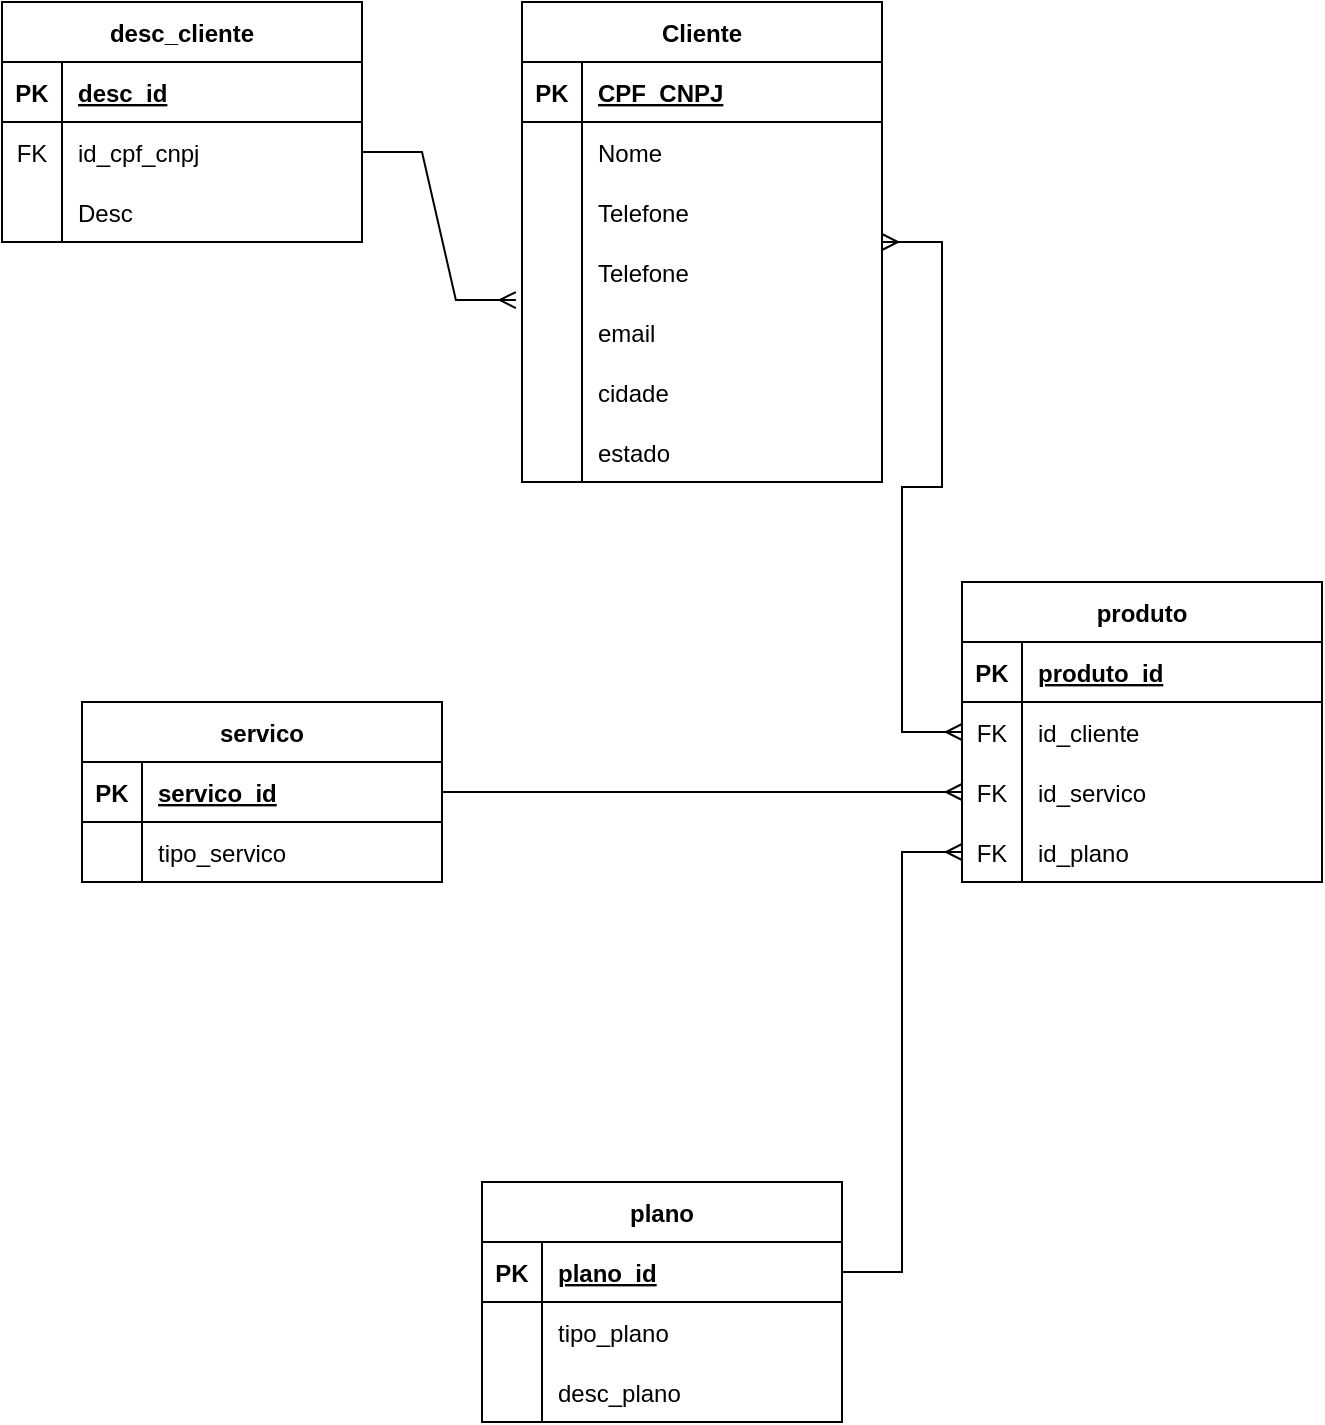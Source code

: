 <mxfile version="20.8.20"><diagram name="Página-1" id="jfplQ-gydg1btetuxVoD"><mxGraphModel dx="1434" dy="754" grid="1" gridSize="10" guides="1" tooltips="1" connect="1" arrows="1" fold="1" page="1" pageScale="1" pageWidth="827" pageHeight="1169" math="0" shadow="0"><root><mxCell id="0"/><mxCell id="1" parent="0"/><mxCell id="e__JG1zTsJ6r4MX78tlT-8" value="Cliente" style="shape=table;startSize=30;container=1;collapsible=1;childLayout=tableLayout;fixedRows=1;rowLines=0;fontStyle=1;align=center;resizeLast=1;" vertex="1" parent="1"><mxGeometry x="320" y="130" width="180" height="240" as="geometry"/></mxCell><mxCell id="e__JG1zTsJ6r4MX78tlT-9" value="" style="shape=tableRow;horizontal=0;startSize=0;swimlaneHead=0;swimlaneBody=0;fillColor=none;collapsible=0;dropTarget=0;points=[[0,0.5],[1,0.5]];portConstraint=eastwest;top=0;left=0;right=0;bottom=1;" vertex="1" parent="e__JG1zTsJ6r4MX78tlT-8"><mxGeometry y="30" width="180" height="30" as="geometry"/></mxCell><mxCell id="e__JG1zTsJ6r4MX78tlT-10" value="PK" style="shape=partialRectangle;connectable=0;fillColor=none;top=0;left=0;bottom=0;right=0;fontStyle=1;overflow=hidden;" vertex="1" parent="e__JG1zTsJ6r4MX78tlT-9"><mxGeometry width="30" height="30" as="geometry"><mxRectangle width="30" height="30" as="alternateBounds"/></mxGeometry></mxCell><mxCell id="e__JG1zTsJ6r4MX78tlT-11" value="CPF_CNPJ" style="shape=partialRectangle;connectable=0;fillColor=none;top=0;left=0;bottom=0;right=0;align=left;spacingLeft=6;fontStyle=5;overflow=hidden;" vertex="1" parent="e__JG1zTsJ6r4MX78tlT-9"><mxGeometry x="30" width="150" height="30" as="geometry"><mxRectangle width="150" height="30" as="alternateBounds"/></mxGeometry></mxCell><mxCell id="e__JG1zTsJ6r4MX78tlT-12" value="" style="shape=tableRow;horizontal=0;startSize=0;swimlaneHead=0;swimlaneBody=0;fillColor=none;collapsible=0;dropTarget=0;points=[[0,0.5],[1,0.5]];portConstraint=eastwest;top=0;left=0;right=0;bottom=0;" vertex="1" parent="e__JG1zTsJ6r4MX78tlT-8"><mxGeometry y="60" width="180" height="30" as="geometry"/></mxCell><mxCell id="e__JG1zTsJ6r4MX78tlT-13" value="" style="shape=partialRectangle;connectable=0;fillColor=none;top=0;left=0;bottom=0;right=0;editable=1;overflow=hidden;" vertex="1" parent="e__JG1zTsJ6r4MX78tlT-12"><mxGeometry width="30" height="30" as="geometry"><mxRectangle width="30" height="30" as="alternateBounds"/></mxGeometry></mxCell><mxCell id="e__JG1zTsJ6r4MX78tlT-14" value="Nome" style="shape=partialRectangle;connectable=0;fillColor=none;top=0;left=0;bottom=0;right=0;align=left;spacingLeft=6;overflow=hidden;" vertex="1" parent="e__JG1zTsJ6r4MX78tlT-12"><mxGeometry x="30" width="150" height="30" as="geometry"><mxRectangle width="150" height="30" as="alternateBounds"/></mxGeometry></mxCell><mxCell id="e__JG1zTsJ6r4MX78tlT-97" value="" style="shape=tableRow;horizontal=0;startSize=0;swimlaneHead=0;swimlaneBody=0;fillColor=none;collapsible=0;dropTarget=0;points=[[0,0.5],[1,0.5]];portConstraint=eastwest;top=0;left=0;right=0;bottom=0;" vertex="1" parent="e__JG1zTsJ6r4MX78tlT-8"><mxGeometry y="90" width="180" height="30" as="geometry"/></mxCell><mxCell id="e__JG1zTsJ6r4MX78tlT-98" value="" style="shape=partialRectangle;connectable=0;fillColor=none;top=0;left=0;bottom=0;right=0;editable=1;overflow=hidden;" vertex="1" parent="e__JG1zTsJ6r4MX78tlT-97"><mxGeometry width="30" height="30" as="geometry"><mxRectangle width="30" height="30" as="alternateBounds"/></mxGeometry></mxCell><mxCell id="e__JG1zTsJ6r4MX78tlT-99" value="Telefone" style="shape=partialRectangle;connectable=0;fillColor=none;top=0;left=0;bottom=0;right=0;align=left;spacingLeft=6;overflow=hidden;" vertex="1" parent="e__JG1zTsJ6r4MX78tlT-97"><mxGeometry x="30" width="150" height="30" as="geometry"><mxRectangle width="150" height="30" as="alternateBounds"/></mxGeometry></mxCell><mxCell id="e__JG1zTsJ6r4MX78tlT-15" value="" style="shape=tableRow;horizontal=0;startSize=0;swimlaneHead=0;swimlaneBody=0;fillColor=none;collapsible=0;dropTarget=0;points=[[0,0.5],[1,0.5]];portConstraint=eastwest;top=0;left=0;right=0;bottom=0;" vertex="1" parent="e__JG1zTsJ6r4MX78tlT-8"><mxGeometry y="120" width="180" height="30" as="geometry"/></mxCell><mxCell id="e__JG1zTsJ6r4MX78tlT-16" value="" style="shape=partialRectangle;connectable=0;fillColor=none;top=0;left=0;bottom=0;right=0;editable=1;overflow=hidden;" vertex="1" parent="e__JG1zTsJ6r4MX78tlT-15"><mxGeometry width="30" height="30" as="geometry"><mxRectangle width="30" height="30" as="alternateBounds"/></mxGeometry></mxCell><mxCell id="e__JG1zTsJ6r4MX78tlT-17" value="Telefone" style="shape=partialRectangle;connectable=0;fillColor=none;top=0;left=0;bottom=0;right=0;align=left;spacingLeft=6;overflow=hidden;" vertex="1" parent="e__JG1zTsJ6r4MX78tlT-15"><mxGeometry x="30" width="150" height="30" as="geometry"><mxRectangle width="150" height="30" as="alternateBounds"/></mxGeometry></mxCell><mxCell id="e__JG1zTsJ6r4MX78tlT-29" value="" style="shape=tableRow;horizontal=0;startSize=0;swimlaneHead=0;swimlaneBody=0;fillColor=none;collapsible=0;dropTarget=0;points=[[0,0.5],[1,0.5]];portConstraint=eastwest;top=0;left=0;right=0;bottom=0;" vertex="1" parent="e__JG1zTsJ6r4MX78tlT-8"><mxGeometry y="150" width="180" height="30" as="geometry"/></mxCell><mxCell id="e__JG1zTsJ6r4MX78tlT-30" value="" style="shape=partialRectangle;connectable=0;fillColor=none;top=0;left=0;bottom=0;right=0;editable=1;overflow=hidden;" vertex="1" parent="e__JG1zTsJ6r4MX78tlT-29"><mxGeometry width="30" height="30" as="geometry"><mxRectangle width="30" height="30" as="alternateBounds"/></mxGeometry></mxCell><mxCell id="e__JG1zTsJ6r4MX78tlT-31" value="email    " style="shape=partialRectangle;connectable=0;fillColor=none;top=0;left=0;bottom=0;right=0;align=left;spacingLeft=6;overflow=hidden;" vertex="1" parent="e__JG1zTsJ6r4MX78tlT-29"><mxGeometry x="30" width="150" height="30" as="geometry"><mxRectangle width="150" height="30" as="alternateBounds"/></mxGeometry></mxCell><mxCell id="e__JG1zTsJ6r4MX78tlT-32" value="" style="shape=tableRow;horizontal=0;startSize=0;swimlaneHead=0;swimlaneBody=0;fillColor=none;collapsible=0;dropTarget=0;points=[[0,0.5],[1,0.5]];portConstraint=eastwest;top=0;left=0;right=0;bottom=0;" vertex="1" parent="e__JG1zTsJ6r4MX78tlT-8"><mxGeometry y="180" width="180" height="30" as="geometry"/></mxCell><mxCell id="e__JG1zTsJ6r4MX78tlT-33" value="" style="shape=partialRectangle;connectable=0;fillColor=none;top=0;left=0;bottom=0;right=0;editable=1;overflow=hidden;" vertex="1" parent="e__JG1zTsJ6r4MX78tlT-32"><mxGeometry width="30" height="30" as="geometry"><mxRectangle width="30" height="30" as="alternateBounds"/></mxGeometry></mxCell><mxCell id="e__JG1zTsJ6r4MX78tlT-34" value="cidade" style="shape=partialRectangle;connectable=0;fillColor=none;top=0;left=0;bottom=0;right=0;align=left;spacingLeft=6;overflow=hidden;" vertex="1" parent="e__JG1zTsJ6r4MX78tlT-32"><mxGeometry x="30" width="150" height="30" as="geometry"><mxRectangle width="150" height="30" as="alternateBounds"/></mxGeometry></mxCell><mxCell id="e__JG1zTsJ6r4MX78tlT-35" value="" style="shape=tableRow;horizontal=0;startSize=0;swimlaneHead=0;swimlaneBody=0;fillColor=none;collapsible=0;dropTarget=0;points=[[0,0.5],[1,0.5]];portConstraint=eastwest;top=0;left=0;right=0;bottom=0;" vertex="1" parent="e__JG1zTsJ6r4MX78tlT-8"><mxGeometry y="210" width="180" height="30" as="geometry"/></mxCell><mxCell id="e__JG1zTsJ6r4MX78tlT-36" value="" style="shape=partialRectangle;connectable=0;fillColor=none;top=0;left=0;bottom=0;right=0;editable=1;overflow=hidden;" vertex="1" parent="e__JG1zTsJ6r4MX78tlT-35"><mxGeometry width="30" height="30" as="geometry"><mxRectangle width="30" height="30" as="alternateBounds"/></mxGeometry></mxCell><mxCell id="e__JG1zTsJ6r4MX78tlT-37" value="estado" style="shape=partialRectangle;connectable=0;fillColor=none;top=0;left=0;bottom=0;right=0;align=left;spacingLeft=6;overflow=hidden;" vertex="1" parent="e__JG1zTsJ6r4MX78tlT-35"><mxGeometry x="30" width="150" height="30" as="geometry"><mxRectangle width="150" height="30" as="alternateBounds"/></mxGeometry></mxCell><mxCell id="e__JG1zTsJ6r4MX78tlT-73" value="desc_cliente" style="shape=table;startSize=30;container=1;collapsible=1;childLayout=tableLayout;fixedRows=1;rowLines=0;fontStyle=1;align=center;resizeLast=1;" vertex="1" parent="1"><mxGeometry x="60" y="130" width="180" height="120" as="geometry"/></mxCell><mxCell id="e__JG1zTsJ6r4MX78tlT-74" value="" style="shape=tableRow;horizontal=0;startSize=0;swimlaneHead=0;swimlaneBody=0;fillColor=none;collapsible=0;dropTarget=0;points=[[0,0.5],[1,0.5]];portConstraint=eastwest;top=0;left=0;right=0;bottom=1;" vertex="1" parent="e__JG1zTsJ6r4MX78tlT-73"><mxGeometry y="30" width="180" height="30" as="geometry"/></mxCell><mxCell id="e__JG1zTsJ6r4MX78tlT-75" value="PK" style="shape=partialRectangle;connectable=0;fillColor=none;top=0;left=0;bottom=0;right=0;fontStyle=1;overflow=hidden;" vertex="1" parent="e__JG1zTsJ6r4MX78tlT-74"><mxGeometry width="30" height="30" as="geometry"><mxRectangle width="30" height="30" as="alternateBounds"/></mxGeometry></mxCell><mxCell id="e__JG1zTsJ6r4MX78tlT-76" value="desc_id" style="shape=partialRectangle;connectable=0;fillColor=none;top=0;left=0;bottom=0;right=0;align=left;spacingLeft=6;fontStyle=5;overflow=hidden;" vertex="1" parent="e__JG1zTsJ6r4MX78tlT-74"><mxGeometry x="30" width="150" height="30" as="geometry"><mxRectangle width="150" height="30" as="alternateBounds"/></mxGeometry></mxCell><mxCell id="e__JG1zTsJ6r4MX78tlT-77" value="" style="shape=tableRow;horizontal=0;startSize=0;swimlaneHead=0;swimlaneBody=0;fillColor=none;collapsible=0;dropTarget=0;points=[[0,0.5],[1,0.5]];portConstraint=eastwest;top=0;left=0;right=0;bottom=0;" vertex="1" parent="e__JG1zTsJ6r4MX78tlT-73"><mxGeometry y="60" width="180" height="30" as="geometry"/></mxCell><mxCell id="e__JG1zTsJ6r4MX78tlT-78" value="FK" style="shape=partialRectangle;connectable=0;fillColor=none;top=0;left=0;bottom=0;right=0;editable=1;overflow=hidden;" vertex="1" parent="e__JG1zTsJ6r4MX78tlT-77"><mxGeometry width="30" height="30" as="geometry"><mxRectangle width="30" height="30" as="alternateBounds"/></mxGeometry></mxCell><mxCell id="e__JG1zTsJ6r4MX78tlT-79" value="id_cpf_cnpj" style="shape=partialRectangle;connectable=0;fillColor=none;top=0;left=0;bottom=0;right=0;align=left;spacingLeft=6;overflow=hidden;" vertex="1" parent="e__JG1zTsJ6r4MX78tlT-77"><mxGeometry x="30" width="150" height="30" as="geometry"><mxRectangle width="150" height="30" as="alternateBounds"/></mxGeometry></mxCell><mxCell id="e__JG1zTsJ6r4MX78tlT-80" value="" style="shape=tableRow;horizontal=0;startSize=0;swimlaneHead=0;swimlaneBody=0;fillColor=none;collapsible=0;dropTarget=0;points=[[0,0.5],[1,0.5]];portConstraint=eastwest;top=0;left=0;right=0;bottom=0;" vertex="1" parent="e__JG1zTsJ6r4MX78tlT-73"><mxGeometry y="90" width="180" height="30" as="geometry"/></mxCell><mxCell id="e__JG1zTsJ6r4MX78tlT-81" value="" style="shape=partialRectangle;connectable=0;fillColor=none;top=0;left=0;bottom=0;right=0;editable=1;overflow=hidden;" vertex="1" parent="e__JG1zTsJ6r4MX78tlT-80"><mxGeometry width="30" height="30" as="geometry"><mxRectangle width="30" height="30" as="alternateBounds"/></mxGeometry></mxCell><mxCell id="e__JG1zTsJ6r4MX78tlT-82" value="Desc" style="shape=partialRectangle;connectable=0;fillColor=none;top=0;left=0;bottom=0;right=0;align=left;spacingLeft=6;overflow=hidden;" vertex="1" parent="e__JG1zTsJ6r4MX78tlT-80"><mxGeometry x="30" width="150" height="30" as="geometry"><mxRectangle width="150" height="30" as="alternateBounds"/></mxGeometry></mxCell><mxCell id="e__JG1zTsJ6r4MX78tlT-100" value="produto" style="shape=table;startSize=30;container=1;collapsible=1;childLayout=tableLayout;fixedRows=1;rowLines=0;fontStyle=1;align=center;resizeLast=1;" vertex="1" parent="1"><mxGeometry x="540" y="420" width="180" height="150" as="geometry"/></mxCell><mxCell id="e__JG1zTsJ6r4MX78tlT-101" value="" style="shape=tableRow;horizontal=0;startSize=0;swimlaneHead=0;swimlaneBody=0;fillColor=none;collapsible=0;dropTarget=0;points=[[0,0.5],[1,0.5]];portConstraint=eastwest;top=0;left=0;right=0;bottom=1;" vertex="1" parent="e__JG1zTsJ6r4MX78tlT-100"><mxGeometry y="30" width="180" height="30" as="geometry"/></mxCell><mxCell id="e__JG1zTsJ6r4MX78tlT-102" value="PK" style="shape=partialRectangle;connectable=0;fillColor=none;top=0;left=0;bottom=0;right=0;fontStyle=1;overflow=hidden;" vertex="1" parent="e__JG1zTsJ6r4MX78tlT-101"><mxGeometry width="30" height="30" as="geometry"><mxRectangle width="30" height="30" as="alternateBounds"/></mxGeometry></mxCell><mxCell id="e__JG1zTsJ6r4MX78tlT-103" value="produto_id" style="shape=partialRectangle;connectable=0;fillColor=none;top=0;left=0;bottom=0;right=0;align=left;spacingLeft=6;fontStyle=5;overflow=hidden;" vertex="1" parent="e__JG1zTsJ6r4MX78tlT-101"><mxGeometry x="30" width="150" height="30" as="geometry"><mxRectangle width="150" height="30" as="alternateBounds"/></mxGeometry></mxCell><mxCell id="e__JG1zTsJ6r4MX78tlT-104" value="" style="shape=tableRow;horizontal=0;startSize=0;swimlaneHead=0;swimlaneBody=0;fillColor=none;collapsible=0;dropTarget=0;points=[[0,0.5],[1,0.5]];portConstraint=eastwest;top=0;left=0;right=0;bottom=0;" vertex="1" parent="e__JG1zTsJ6r4MX78tlT-100"><mxGeometry y="60" width="180" height="30" as="geometry"/></mxCell><mxCell id="e__JG1zTsJ6r4MX78tlT-105" value="FK" style="shape=partialRectangle;connectable=0;fillColor=none;top=0;left=0;bottom=0;right=0;editable=1;overflow=hidden;" vertex="1" parent="e__JG1zTsJ6r4MX78tlT-104"><mxGeometry width="30" height="30" as="geometry"><mxRectangle width="30" height="30" as="alternateBounds"/></mxGeometry></mxCell><mxCell id="e__JG1zTsJ6r4MX78tlT-106" value="id_cliente" style="shape=partialRectangle;connectable=0;fillColor=none;top=0;left=0;bottom=0;right=0;align=left;spacingLeft=6;overflow=hidden;" vertex="1" parent="e__JG1zTsJ6r4MX78tlT-104"><mxGeometry x="30" width="150" height="30" as="geometry"><mxRectangle width="150" height="30" as="alternateBounds"/></mxGeometry></mxCell><mxCell id="e__JG1zTsJ6r4MX78tlT-107" value="" style="shape=tableRow;horizontal=0;startSize=0;swimlaneHead=0;swimlaneBody=0;fillColor=none;collapsible=0;dropTarget=0;points=[[0,0.5],[1,0.5]];portConstraint=eastwest;top=0;left=0;right=0;bottom=0;" vertex="1" parent="e__JG1zTsJ6r4MX78tlT-100"><mxGeometry y="90" width="180" height="30" as="geometry"/></mxCell><mxCell id="e__JG1zTsJ6r4MX78tlT-108" value="FK" style="shape=partialRectangle;connectable=0;fillColor=none;top=0;left=0;bottom=0;right=0;editable=1;overflow=hidden;" vertex="1" parent="e__JG1zTsJ6r4MX78tlT-107"><mxGeometry width="30" height="30" as="geometry"><mxRectangle width="30" height="30" as="alternateBounds"/></mxGeometry></mxCell><mxCell id="e__JG1zTsJ6r4MX78tlT-109" value="id_servico    " style="shape=partialRectangle;connectable=0;fillColor=none;top=0;left=0;bottom=0;right=0;align=left;spacingLeft=6;overflow=hidden;" vertex="1" parent="e__JG1zTsJ6r4MX78tlT-107"><mxGeometry x="30" width="150" height="30" as="geometry"><mxRectangle width="150" height="30" as="alternateBounds"/></mxGeometry></mxCell><mxCell id="e__JG1zTsJ6r4MX78tlT-110" value="" style="shape=tableRow;horizontal=0;startSize=0;swimlaneHead=0;swimlaneBody=0;fillColor=none;collapsible=0;dropTarget=0;points=[[0,0.5],[1,0.5]];portConstraint=eastwest;top=0;left=0;right=0;bottom=0;" vertex="1" parent="e__JG1zTsJ6r4MX78tlT-100"><mxGeometry y="120" width="180" height="30" as="geometry"/></mxCell><mxCell id="e__JG1zTsJ6r4MX78tlT-111" value="FK" style="shape=partialRectangle;connectable=0;fillColor=none;top=0;left=0;bottom=0;right=0;editable=1;overflow=hidden;" vertex="1" parent="e__JG1zTsJ6r4MX78tlT-110"><mxGeometry width="30" height="30" as="geometry"><mxRectangle width="30" height="30" as="alternateBounds"/></mxGeometry></mxCell><mxCell id="e__JG1zTsJ6r4MX78tlT-112" value="id_plano" style="shape=partialRectangle;connectable=0;fillColor=none;top=0;left=0;bottom=0;right=0;align=left;spacingLeft=6;overflow=hidden;" vertex="1" parent="e__JG1zTsJ6r4MX78tlT-110"><mxGeometry x="30" width="150" height="30" as="geometry"><mxRectangle width="150" height="30" as="alternateBounds"/></mxGeometry></mxCell><mxCell id="e__JG1zTsJ6r4MX78tlT-158" value="" style="edgeStyle=entityRelationEdgeStyle;fontSize=12;html=1;endArrow=ERmany;startArrow=ERmany;rounded=0;exitX=1;exitY=0.5;exitDx=0;exitDy=0;entryX=0;entryY=0.5;entryDx=0;entryDy=0;" edge="1" parent="1" source="e__JG1zTsJ6r4MX78tlT-8" target="e__JG1zTsJ6r4MX78tlT-104"><mxGeometry width="100" height="100" relative="1" as="geometry"><mxPoint x="670" y="480" as="sourcePoint"/><mxPoint x="370" y="220" as="targetPoint"/></mxGeometry></mxCell><mxCell id="e__JG1zTsJ6r4MX78tlT-174" value="plano" style="shape=table;startSize=30;container=1;collapsible=1;childLayout=tableLayout;fixedRows=1;rowLines=0;fontStyle=1;align=center;resizeLast=1;" vertex="1" parent="1"><mxGeometry x="300" y="720" width="180" height="120" as="geometry"/></mxCell><mxCell id="e__JG1zTsJ6r4MX78tlT-175" value="" style="shape=tableRow;horizontal=0;startSize=0;swimlaneHead=0;swimlaneBody=0;fillColor=none;collapsible=0;dropTarget=0;points=[[0,0.5],[1,0.5]];portConstraint=eastwest;top=0;left=0;right=0;bottom=1;" vertex="1" parent="e__JG1zTsJ6r4MX78tlT-174"><mxGeometry y="30" width="180" height="30" as="geometry"/></mxCell><mxCell id="e__JG1zTsJ6r4MX78tlT-176" value="PK" style="shape=partialRectangle;connectable=0;fillColor=none;top=0;left=0;bottom=0;right=0;fontStyle=1;overflow=hidden;" vertex="1" parent="e__JG1zTsJ6r4MX78tlT-175"><mxGeometry width="30" height="30" as="geometry"><mxRectangle width="30" height="30" as="alternateBounds"/></mxGeometry></mxCell><mxCell id="e__JG1zTsJ6r4MX78tlT-177" value="plano_id" style="shape=partialRectangle;connectable=0;fillColor=none;top=0;left=0;bottom=0;right=0;align=left;spacingLeft=6;fontStyle=5;overflow=hidden;" vertex="1" parent="e__JG1zTsJ6r4MX78tlT-175"><mxGeometry x="30" width="150" height="30" as="geometry"><mxRectangle width="150" height="30" as="alternateBounds"/></mxGeometry></mxCell><mxCell id="e__JG1zTsJ6r4MX78tlT-178" value="" style="shape=tableRow;horizontal=0;startSize=0;swimlaneHead=0;swimlaneBody=0;fillColor=none;collapsible=0;dropTarget=0;points=[[0,0.5],[1,0.5]];portConstraint=eastwest;top=0;left=0;right=0;bottom=0;" vertex="1" parent="e__JG1zTsJ6r4MX78tlT-174"><mxGeometry y="60" width="180" height="30" as="geometry"/></mxCell><mxCell id="e__JG1zTsJ6r4MX78tlT-179" value="" style="shape=partialRectangle;connectable=0;fillColor=none;top=0;left=0;bottom=0;right=0;editable=1;overflow=hidden;" vertex="1" parent="e__JG1zTsJ6r4MX78tlT-178"><mxGeometry width="30" height="30" as="geometry"><mxRectangle width="30" height="30" as="alternateBounds"/></mxGeometry></mxCell><mxCell id="e__JG1zTsJ6r4MX78tlT-180" value="tipo_plano" style="shape=partialRectangle;connectable=0;fillColor=none;top=0;left=0;bottom=0;right=0;align=left;spacingLeft=6;overflow=hidden;" vertex="1" parent="e__JG1zTsJ6r4MX78tlT-178"><mxGeometry x="30" width="150" height="30" as="geometry"><mxRectangle width="150" height="30" as="alternateBounds"/></mxGeometry></mxCell><mxCell id="e__JG1zTsJ6r4MX78tlT-181" value="" style="shape=tableRow;horizontal=0;startSize=0;swimlaneHead=0;swimlaneBody=0;fillColor=none;collapsible=0;dropTarget=0;points=[[0,0.5],[1,0.5]];portConstraint=eastwest;top=0;left=0;right=0;bottom=0;" vertex="1" parent="e__JG1zTsJ6r4MX78tlT-174"><mxGeometry y="90" width="180" height="30" as="geometry"/></mxCell><mxCell id="e__JG1zTsJ6r4MX78tlT-182" value="" style="shape=partialRectangle;connectable=0;fillColor=none;top=0;left=0;bottom=0;right=0;editable=1;overflow=hidden;" vertex="1" parent="e__JG1zTsJ6r4MX78tlT-181"><mxGeometry width="30" height="30" as="geometry"><mxRectangle width="30" height="30" as="alternateBounds"/></mxGeometry></mxCell><mxCell id="e__JG1zTsJ6r4MX78tlT-183" value="desc_plano" style="shape=partialRectangle;connectable=0;fillColor=none;top=0;left=0;bottom=0;right=0;align=left;spacingLeft=6;overflow=hidden;" vertex="1" parent="e__JG1zTsJ6r4MX78tlT-181"><mxGeometry x="30" width="150" height="30" as="geometry"><mxRectangle width="150" height="30" as="alternateBounds"/></mxGeometry></mxCell><mxCell id="e__JG1zTsJ6r4MX78tlT-188" value="" style="edgeStyle=entityRelationEdgeStyle;fontSize=12;html=1;endArrow=ERmany;rounded=0;elbow=vertical;exitX=1;exitY=0.5;exitDx=0;exitDy=0;entryX=-0.017;entryY=-0.033;entryDx=0;entryDy=0;entryPerimeter=0;" edge="1" parent="1" source="e__JG1zTsJ6r4MX78tlT-77" target="e__JG1zTsJ6r4MX78tlT-29"><mxGeometry width="100" height="100" relative="1" as="geometry"><mxPoint x="80" y="390" as="sourcePoint"/><mxPoint x="220" y="290" as="targetPoint"/></mxGeometry></mxCell><mxCell id="e__JG1zTsJ6r4MX78tlT-189" value="" style="edgeStyle=entityRelationEdgeStyle;fontSize=12;html=1;endArrow=ERmany;rounded=0;elbow=vertical;exitX=1;exitY=0.5;exitDx=0;exitDy=0;entryX=0;entryY=0.5;entryDx=0;entryDy=0;" edge="1" parent="1" source="e__JG1zTsJ6r4MX78tlT-175" target="e__JG1zTsJ6r4MX78tlT-110"><mxGeometry width="100" height="100" relative="1" as="geometry"><mxPoint x="350" y="570" as="sourcePoint"/><mxPoint x="450" y="470" as="targetPoint"/></mxGeometry></mxCell><mxCell id="e__JG1zTsJ6r4MX78tlT-191" value="servico" style="shape=table;startSize=30;container=1;collapsible=1;childLayout=tableLayout;fixedRows=1;rowLines=0;fontStyle=1;align=center;resizeLast=1;" vertex="1" parent="1"><mxGeometry x="100" y="480" width="180" height="90" as="geometry"/></mxCell><mxCell id="e__JG1zTsJ6r4MX78tlT-192" value="" style="shape=tableRow;horizontal=0;startSize=0;swimlaneHead=0;swimlaneBody=0;fillColor=none;collapsible=0;dropTarget=0;points=[[0,0.5],[1,0.5]];portConstraint=eastwest;top=0;left=0;right=0;bottom=1;" vertex="1" parent="e__JG1zTsJ6r4MX78tlT-191"><mxGeometry y="30" width="180" height="30" as="geometry"/></mxCell><mxCell id="e__JG1zTsJ6r4MX78tlT-193" value="PK" style="shape=partialRectangle;connectable=0;fillColor=none;top=0;left=0;bottom=0;right=0;fontStyle=1;overflow=hidden;" vertex="1" parent="e__JG1zTsJ6r4MX78tlT-192"><mxGeometry width="30" height="30" as="geometry"><mxRectangle width="30" height="30" as="alternateBounds"/></mxGeometry></mxCell><mxCell id="e__JG1zTsJ6r4MX78tlT-194" value="servico_id" style="shape=partialRectangle;connectable=0;fillColor=none;top=0;left=0;bottom=0;right=0;align=left;spacingLeft=6;fontStyle=5;overflow=hidden;" vertex="1" parent="e__JG1zTsJ6r4MX78tlT-192"><mxGeometry x="30" width="150" height="30" as="geometry"><mxRectangle width="150" height="30" as="alternateBounds"/></mxGeometry></mxCell><mxCell id="e__JG1zTsJ6r4MX78tlT-195" value="" style="shape=tableRow;horizontal=0;startSize=0;swimlaneHead=0;swimlaneBody=0;fillColor=none;collapsible=0;dropTarget=0;points=[[0,0.5],[1,0.5]];portConstraint=eastwest;top=0;left=0;right=0;bottom=0;" vertex="1" parent="e__JG1zTsJ6r4MX78tlT-191"><mxGeometry y="60" width="180" height="30" as="geometry"/></mxCell><mxCell id="e__JG1zTsJ6r4MX78tlT-196" value="" style="shape=partialRectangle;connectable=0;fillColor=none;top=0;left=0;bottom=0;right=0;editable=1;overflow=hidden;" vertex="1" parent="e__JG1zTsJ6r4MX78tlT-195"><mxGeometry width="30" height="30" as="geometry"><mxRectangle width="30" height="30" as="alternateBounds"/></mxGeometry></mxCell><mxCell id="e__JG1zTsJ6r4MX78tlT-197" value="tipo_servico" style="shape=partialRectangle;connectable=0;fillColor=none;top=0;left=0;bottom=0;right=0;align=left;spacingLeft=6;overflow=hidden;" vertex="1" parent="e__JG1zTsJ6r4MX78tlT-195"><mxGeometry x="30" width="150" height="30" as="geometry"><mxRectangle width="150" height="30" as="alternateBounds"/></mxGeometry></mxCell><mxCell id="e__JG1zTsJ6r4MX78tlT-202" value="" style="edgeStyle=entityRelationEdgeStyle;fontSize=12;html=1;endArrow=ERmany;rounded=0;elbow=vertical;exitX=1;exitY=0.5;exitDx=0;exitDy=0;entryX=0;entryY=0.5;entryDx=0;entryDy=0;" edge="1" parent="1" source="e__JG1zTsJ6r4MX78tlT-192" target="e__JG1zTsJ6r4MX78tlT-107"><mxGeometry width="100" height="100" relative="1" as="geometry"><mxPoint x="330" y="540" as="sourcePoint"/><mxPoint x="460" y="350" as="targetPoint"/></mxGeometry></mxCell></root></mxGraphModel></diagram></mxfile>